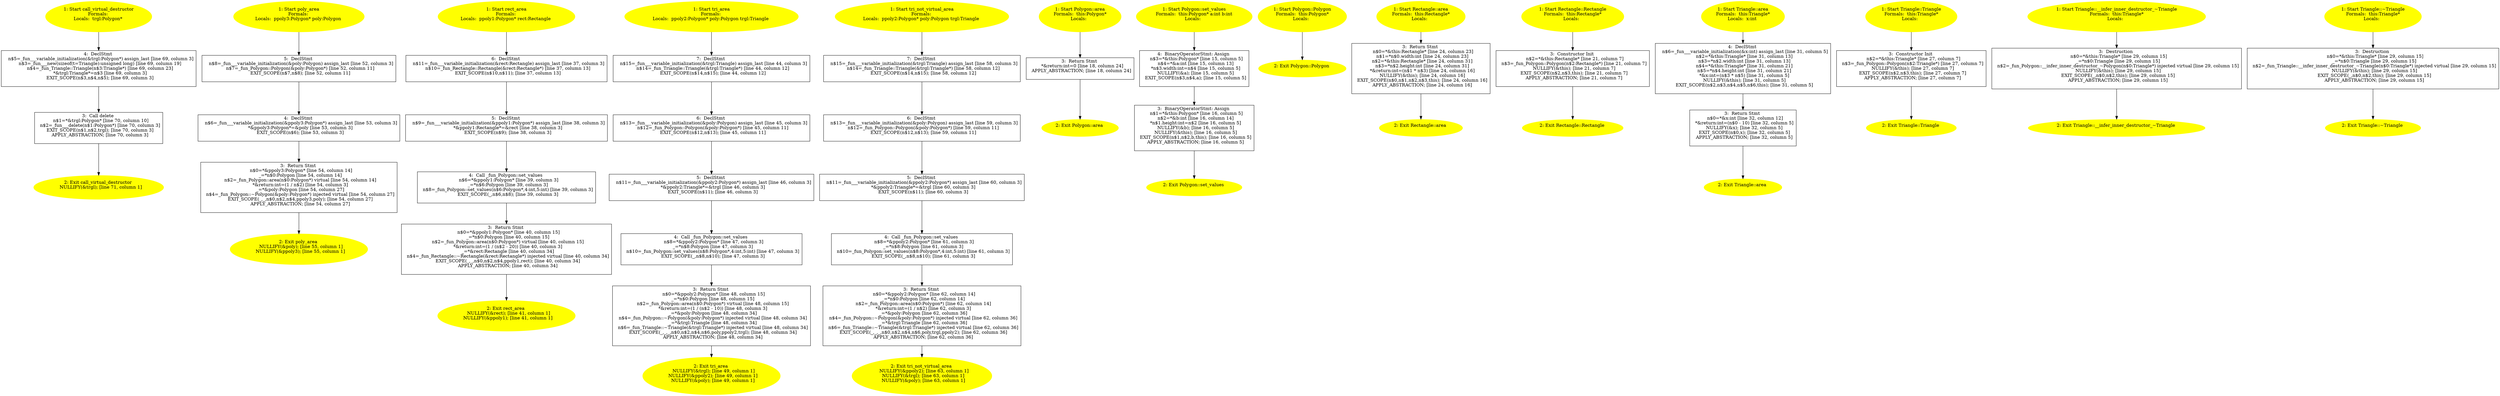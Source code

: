 /* @generated */
digraph cfg {
"call_virtual_destructor#6847397116347440235.d267757a410b72cac399f5e3d0ee0f45_1" [label="1: Start call_virtual_destructor\nFormals: \nLocals:  trgl:Polygon* \n  " color=yellow style=filled]
	

	 "call_virtual_destructor#6847397116347440235.d267757a410b72cac399f5e3d0ee0f45_1" -> "call_virtual_destructor#6847397116347440235.d267757a410b72cac399f5e3d0ee0f45_4" ;
"call_virtual_destructor#6847397116347440235.d267757a410b72cac399f5e3d0ee0f45_2" [label="2: Exit call_virtual_destructor \n   NULLIFY(&trgl); [line 71, column 1]\n " color=yellow style=filled]
	

"call_virtual_destructor#6847397116347440235.d267757a410b72cac399f5e3d0ee0f45_3" [label="3:  Call delete \n   n$1=*&trgl:Polygon* [line 70, column 10]\n  n$2=_fun___delete(n$1:Polygon*) [line 70, column 3]\n  EXIT_SCOPE(n$1,n$2,trgl); [line 70, column 3]\n  APPLY_ABSTRACTION; [line 70, column 3]\n " shape="box"]
	

	 "call_virtual_destructor#6847397116347440235.d267757a410b72cac399f5e3d0ee0f45_3" -> "call_virtual_destructor#6847397116347440235.d267757a410b72cac399f5e3d0ee0f45_2" ;
"call_virtual_destructor#6847397116347440235.d267757a410b72cac399f5e3d0ee0f45_4" [label="4:  DeclStmt \n   n$5=_fun___variable_initialization(&trgl:Polygon*) assign_last [line 69, column 3]\n  n$3=_fun___new(sizeof(t=Triangle):unsigned long) [line 69, column 19]\n  n$4=_fun_Triangle::Triangle(n$3:Triangle*) [line 69, column 23]\n  *&trgl:Triangle*=n$3 [line 69, column 3]\n  EXIT_SCOPE(n$3,n$4,n$5); [line 69, column 3]\n " shape="box"]
	

	 "call_virtual_destructor#6847397116347440235.d267757a410b72cac399f5e3d0ee0f45_4" -> "call_virtual_destructor#6847397116347440235.d267757a410b72cac399f5e3d0ee0f45_3" ;
"poly_area#4209622570361008343.816833144841084a7fd6071bbff4c354_1" [label="1: Start poly_area\nFormals: \nLocals:  ppoly3:Polygon* poly:Polygon \n  " color=yellow style=filled]
	

	 "poly_area#4209622570361008343.816833144841084a7fd6071bbff4c354_1" -> "poly_area#4209622570361008343.816833144841084a7fd6071bbff4c354_5" ;
"poly_area#4209622570361008343.816833144841084a7fd6071bbff4c354_2" [label="2: Exit poly_area \n   NULLIFY(&poly); [line 55, column 1]\n  NULLIFY(&ppoly3); [line 55, column 1]\n " color=yellow style=filled]
	

"poly_area#4209622570361008343.816833144841084a7fd6071bbff4c354_3" [label="3:  Return Stmt \n   n$0=*&ppoly3:Polygon* [line 54, column 14]\n  _=*n$0:Polygon [line 54, column 14]\n  n$2=_fun_Polygon::area(n$0:Polygon*) virtual [line 54, column 14]\n  *&return:int=(1 / n$2) [line 54, column 3]\n  _=*&poly:Polygon [line 54, column 27]\n  n$4=_fun_Polygon::~Polygon(&poly:Polygon*) injected virtual [line 54, column 27]\n  EXIT_SCOPE(_,_,n$0,n$2,n$4,ppoly3,poly); [line 54, column 27]\n  APPLY_ABSTRACTION; [line 54, column 27]\n " shape="box"]
	

	 "poly_area#4209622570361008343.816833144841084a7fd6071bbff4c354_3" -> "poly_area#4209622570361008343.816833144841084a7fd6071bbff4c354_2" ;
"poly_area#4209622570361008343.816833144841084a7fd6071bbff4c354_4" [label="4:  DeclStmt \n   n$6=_fun___variable_initialization(&ppoly3:Polygon*) assign_last [line 53, column 3]\n  *&ppoly3:Polygon*=&poly [line 53, column 3]\n  EXIT_SCOPE(n$6); [line 53, column 3]\n " shape="box"]
	

	 "poly_area#4209622570361008343.816833144841084a7fd6071bbff4c354_4" -> "poly_area#4209622570361008343.816833144841084a7fd6071bbff4c354_3" ;
"poly_area#4209622570361008343.816833144841084a7fd6071bbff4c354_5" [label="5:  DeclStmt \n   n$8=_fun___variable_initialization(&poly:Polygon) assign_last [line 52, column 3]\n  n$7=_fun_Polygon::Polygon(&poly:Polygon*) [line 52, column 11]\n  EXIT_SCOPE(n$7,n$8); [line 52, column 11]\n " shape="box"]
	

	 "poly_area#4209622570361008343.816833144841084a7fd6071bbff4c354_5" -> "poly_area#4209622570361008343.816833144841084a7fd6071bbff4c354_4" ;
"rect_area#9087317270636867019.dedb17c23e2d96ddd6e1087003e78815_1" [label="1: Start rect_area\nFormals: \nLocals:  ppoly1:Polygon* rect:Rectangle \n  " color=yellow style=filled]
	

	 "rect_area#9087317270636867019.dedb17c23e2d96ddd6e1087003e78815_1" -> "rect_area#9087317270636867019.dedb17c23e2d96ddd6e1087003e78815_6" ;
"rect_area#9087317270636867019.dedb17c23e2d96ddd6e1087003e78815_2" [label="2: Exit rect_area \n   NULLIFY(&rect); [line 41, column 1]\n  NULLIFY(&ppoly1); [line 41, column 1]\n " color=yellow style=filled]
	

"rect_area#9087317270636867019.dedb17c23e2d96ddd6e1087003e78815_3" [label="3:  Return Stmt \n   n$0=*&ppoly1:Polygon* [line 40, column 15]\n  _=*n$0:Polygon [line 40, column 15]\n  n$2=_fun_Polygon::area(n$0:Polygon*) virtual [line 40, column 15]\n  *&return:int=(1 / (n$2 - 20)) [line 40, column 3]\n  _=*&rect:Rectangle [line 40, column 34]\n  n$4=_fun_Rectangle::~Rectangle(&rect:Rectangle*) injected virtual [line 40, column 34]\n  EXIT_SCOPE(_,_,n$0,n$2,n$4,ppoly1,rect); [line 40, column 34]\n  APPLY_ABSTRACTION; [line 40, column 34]\n " shape="box"]
	

	 "rect_area#9087317270636867019.dedb17c23e2d96ddd6e1087003e78815_3" -> "rect_area#9087317270636867019.dedb17c23e2d96ddd6e1087003e78815_2" ;
"rect_area#9087317270636867019.dedb17c23e2d96ddd6e1087003e78815_4" [label="4:  Call _fun_Polygon::set_values \n   n$6=*&ppoly1:Polygon* [line 39, column 3]\n  _=*n$6:Polygon [line 39, column 3]\n  n$8=_fun_Polygon::set_values(n$6:Polygon*,4:int,5:int) [line 39, column 3]\n  EXIT_SCOPE(_,n$6,n$8); [line 39, column 3]\n " shape="box"]
	

	 "rect_area#9087317270636867019.dedb17c23e2d96ddd6e1087003e78815_4" -> "rect_area#9087317270636867019.dedb17c23e2d96ddd6e1087003e78815_3" ;
"rect_area#9087317270636867019.dedb17c23e2d96ddd6e1087003e78815_5" [label="5:  DeclStmt \n   n$9=_fun___variable_initialization(&ppoly1:Polygon*) assign_last [line 38, column 3]\n  *&ppoly1:Rectangle*=&rect [line 38, column 3]\n  EXIT_SCOPE(n$9); [line 38, column 3]\n " shape="box"]
	

	 "rect_area#9087317270636867019.dedb17c23e2d96ddd6e1087003e78815_5" -> "rect_area#9087317270636867019.dedb17c23e2d96ddd6e1087003e78815_4" ;
"rect_area#9087317270636867019.dedb17c23e2d96ddd6e1087003e78815_6" [label="6:  DeclStmt \n   n$11=_fun___variable_initialization(&rect:Rectangle) assign_last [line 37, column 3]\n  n$10=_fun_Rectangle::Rectangle(&rect:Rectangle*) [line 37, column 13]\n  EXIT_SCOPE(n$10,n$11); [line 37, column 13]\n " shape="box"]
	

	 "rect_area#9087317270636867019.dedb17c23e2d96ddd6e1087003e78815_6" -> "rect_area#9087317270636867019.dedb17c23e2d96ddd6e1087003e78815_5" ;
"tri_area#1215149030941579879.cc7663ab4ea89457778545059b70bc38_1" [label="1: Start tri_area\nFormals: \nLocals:  ppoly2:Polygon* poly:Polygon trgl:Triangle \n  " color=yellow style=filled]
	

	 "tri_area#1215149030941579879.cc7663ab4ea89457778545059b70bc38_1" -> "tri_area#1215149030941579879.cc7663ab4ea89457778545059b70bc38_7" ;
"tri_area#1215149030941579879.cc7663ab4ea89457778545059b70bc38_2" [label="2: Exit tri_area \n   NULLIFY(&trgl); [line 49, column 1]\n  NULLIFY(&ppoly2); [line 49, column 1]\n  NULLIFY(&poly); [line 49, column 1]\n " color=yellow style=filled]
	

"tri_area#1215149030941579879.cc7663ab4ea89457778545059b70bc38_3" [label="3:  Return Stmt \n   n$0=*&ppoly2:Polygon* [line 48, column 15]\n  _=*n$0:Polygon [line 48, column 15]\n  n$2=_fun_Polygon::area(n$0:Polygon*) virtual [line 48, column 15]\n  *&return:int=(1 / (n$2 - 10)) [line 48, column 3]\n  _=*&poly:Polygon [line 48, column 34]\n  n$4=_fun_Polygon::~Polygon(&poly:Polygon*) injected virtual [line 48, column 34]\n  _=*&trgl:Triangle [line 48, column 34]\n  n$6=_fun_Triangle::~Triangle(&trgl:Triangle*) injected virtual [line 48, column 34]\n  EXIT_SCOPE(_,_,_,n$0,n$2,n$4,n$6,poly,ppoly2,trgl); [line 48, column 34]\n  APPLY_ABSTRACTION; [line 48, column 34]\n " shape="box"]
	

	 "tri_area#1215149030941579879.cc7663ab4ea89457778545059b70bc38_3" -> "tri_area#1215149030941579879.cc7663ab4ea89457778545059b70bc38_2" ;
"tri_area#1215149030941579879.cc7663ab4ea89457778545059b70bc38_4" [label="4:  Call _fun_Polygon::set_values \n   n$8=*&ppoly2:Polygon* [line 47, column 3]\n  _=*n$8:Polygon [line 47, column 3]\n  n$10=_fun_Polygon::set_values(n$8:Polygon*,4:int,5:int) [line 47, column 3]\n  EXIT_SCOPE(_,n$8,n$10); [line 47, column 3]\n " shape="box"]
	

	 "tri_area#1215149030941579879.cc7663ab4ea89457778545059b70bc38_4" -> "tri_area#1215149030941579879.cc7663ab4ea89457778545059b70bc38_3" ;
"tri_area#1215149030941579879.cc7663ab4ea89457778545059b70bc38_5" [label="5:  DeclStmt \n   n$11=_fun___variable_initialization(&ppoly2:Polygon*) assign_last [line 46, column 3]\n  *&ppoly2:Triangle*=&trgl [line 46, column 3]\n  EXIT_SCOPE(n$11); [line 46, column 3]\n " shape="box"]
	

	 "tri_area#1215149030941579879.cc7663ab4ea89457778545059b70bc38_5" -> "tri_area#1215149030941579879.cc7663ab4ea89457778545059b70bc38_4" ;
"tri_area#1215149030941579879.cc7663ab4ea89457778545059b70bc38_6" [label="6:  DeclStmt \n   n$13=_fun___variable_initialization(&poly:Polygon) assign_last [line 45, column 3]\n  n$12=_fun_Polygon::Polygon(&poly:Polygon*) [line 45, column 11]\n  EXIT_SCOPE(n$12,n$13); [line 45, column 11]\n " shape="box"]
	

	 "tri_area#1215149030941579879.cc7663ab4ea89457778545059b70bc38_6" -> "tri_area#1215149030941579879.cc7663ab4ea89457778545059b70bc38_5" ;
"tri_area#1215149030941579879.cc7663ab4ea89457778545059b70bc38_7" [label="7:  DeclStmt \n   n$15=_fun___variable_initialization(&trgl:Triangle) assign_last [line 44, column 3]\n  n$14=_fun_Triangle::Triangle(&trgl:Triangle*) [line 44, column 12]\n  EXIT_SCOPE(n$14,n$15); [line 44, column 12]\n " shape="box"]
	

	 "tri_area#1215149030941579879.cc7663ab4ea89457778545059b70bc38_7" -> "tri_area#1215149030941579879.cc7663ab4ea89457778545059b70bc38_6" ;
"tri_not_virtual_area#9435562296359660595.88e7106fc7dcfd34401502a9deb415ac_1" [label="1: Start tri_not_virtual_area\nFormals: \nLocals:  ppoly2:Polygon* poly:Polygon trgl:Triangle \n  " color=yellow style=filled]
	

	 "tri_not_virtual_area#9435562296359660595.88e7106fc7dcfd34401502a9deb415ac_1" -> "tri_not_virtual_area#9435562296359660595.88e7106fc7dcfd34401502a9deb415ac_7" ;
"tri_not_virtual_area#9435562296359660595.88e7106fc7dcfd34401502a9deb415ac_2" [label="2: Exit tri_not_virtual_area \n   NULLIFY(&ppoly2); [line 63, column 1]\n  NULLIFY(&trgl); [line 63, column 1]\n  NULLIFY(&poly); [line 63, column 1]\n " color=yellow style=filled]
	

"tri_not_virtual_area#9435562296359660595.88e7106fc7dcfd34401502a9deb415ac_3" [label="3:  Return Stmt \n   n$0=*&ppoly2:Polygon* [line 62, column 14]\n  _=*n$0:Polygon [line 62, column 14]\n  n$2=_fun_Polygon::area(n$0:Polygon*) [line 62, column 14]\n  *&return:int=(1 / n$2) [line 62, column 3]\n  _=*&poly:Polygon [line 62, column 36]\n  n$4=_fun_Polygon::~Polygon(&poly:Polygon*) injected virtual [line 62, column 36]\n  _=*&trgl:Triangle [line 62, column 36]\n  n$6=_fun_Triangle::~Triangle(&trgl:Triangle*) injected virtual [line 62, column 36]\n  EXIT_SCOPE(_,_,_,n$0,n$2,n$4,n$6,poly,trgl,ppoly2); [line 62, column 36]\n  APPLY_ABSTRACTION; [line 62, column 36]\n " shape="box"]
	

	 "tri_not_virtual_area#9435562296359660595.88e7106fc7dcfd34401502a9deb415ac_3" -> "tri_not_virtual_area#9435562296359660595.88e7106fc7dcfd34401502a9deb415ac_2" ;
"tri_not_virtual_area#9435562296359660595.88e7106fc7dcfd34401502a9deb415ac_4" [label="4:  Call _fun_Polygon::set_values \n   n$8=*&ppoly2:Polygon* [line 61, column 3]\n  _=*n$8:Polygon [line 61, column 3]\n  n$10=_fun_Polygon::set_values(n$8:Polygon*,4:int,5:int) [line 61, column 3]\n  EXIT_SCOPE(_,n$8,n$10); [line 61, column 3]\n " shape="box"]
	

	 "tri_not_virtual_area#9435562296359660595.88e7106fc7dcfd34401502a9deb415ac_4" -> "tri_not_virtual_area#9435562296359660595.88e7106fc7dcfd34401502a9deb415ac_3" ;
"tri_not_virtual_area#9435562296359660595.88e7106fc7dcfd34401502a9deb415ac_5" [label="5:  DeclStmt \n   n$11=_fun___variable_initialization(&ppoly2:Polygon*) assign_last [line 60, column 3]\n  *&ppoly2:Triangle*=&trgl [line 60, column 3]\n  EXIT_SCOPE(n$11); [line 60, column 3]\n " shape="box"]
	

	 "tri_not_virtual_area#9435562296359660595.88e7106fc7dcfd34401502a9deb415ac_5" -> "tri_not_virtual_area#9435562296359660595.88e7106fc7dcfd34401502a9deb415ac_4" ;
"tri_not_virtual_area#9435562296359660595.88e7106fc7dcfd34401502a9deb415ac_6" [label="6:  DeclStmt \n   n$13=_fun___variable_initialization(&poly:Polygon) assign_last [line 59, column 3]\n  n$12=_fun_Polygon::Polygon(&poly:Polygon*) [line 59, column 11]\n  EXIT_SCOPE(n$12,n$13); [line 59, column 11]\n " shape="box"]
	

	 "tri_not_virtual_area#9435562296359660595.88e7106fc7dcfd34401502a9deb415ac_6" -> "tri_not_virtual_area#9435562296359660595.88e7106fc7dcfd34401502a9deb415ac_5" ;
"tri_not_virtual_area#9435562296359660595.88e7106fc7dcfd34401502a9deb415ac_7" [label="7:  DeclStmt \n   n$15=_fun___variable_initialization(&trgl:Triangle) assign_last [line 58, column 3]\n  n$14=_fun_Triangle::Triangle(&trgl:Triangle*) [line 58, column 12]\n  EXIT_SCOPE(n$14,n$15); [line 58, column 12]\n " shape="box"]
	

	 "tri_not_virtual_area#9435562296359660595.88e7106fc7dcfd34401502a9deb415ac_7" -> "tri_not_virtual_area#9435562296359660595.88e7106fc7dcfd34401502a9deb415ac_6" ;
"area#Polygon#(14534668876010564879).ccccc470b1eafda401273f4b27bbfa9f_1" [label="1: Start Polygon::area\nFormals:  this:Polygon*\nLocals:  \n  " color=yellow style=filled]
	

	 "area#Polygon#(14534668876010564879).ccccc470b1eafda401273f4b27bbfa9f_1" -> "area#Polygon#(14534668876010564879).ccccc470b1eafda401273f4b27bbfa9f_3" ;
"area#Polygon#(14534668876010564879).ccccc470b1eafda401273f4b27bbfa9f_2" [label="2: Exit Polygon::area \n  " color=yellow style=filled]
	

"area#Polygon#(14534668876010564879).ccccc470b1eafda401273f4b27bbfa9f_3" [label="3:  Return Stmt \n   *&return:int=0 [line 18, column 24]\n  APPLY_ABSTRACTION; [line 18, column 24]\n " shape="box"]
	

	 "area#Polygon#(14534668876010564879).ccccc470b1eafda401273f4b27bbfa9f_3" -> "area#Polygon#(14534668876010564879).ccccc470b1eafda401273f4b27bbfa9f_2" ;
"set_values#Polygon#(2698446688876490094).f9216ba6d3085c8bce59aeddec27f348_1" [label="1: Start Polygon::set_values\nFormals:  this:Polygon* a:int b:int\nLocals:  \n  " color=yellow style=filled]
	

	 "set_values#Polygon#(2698446688876490094).f9216ba6d3085c8bce59aeddec27f348_1" -> "set_values#Polygon#(2698446688876490094).f9216ba6d3085c8bce59aeddec27f348_4" ;
"set_values#Polygon#(2698446688876490094).f9216ba6d3085c8bce59aeddec27f348_2" [label="2: Exit Polygon::set_values \n  " color=yellow style=filled]
	

"set_values#Polygon#(2698446688876490094).f9216ba6d3085c8bce59aeddec27f348_3" [label="3:  BinaryOperatorStmt: Assign \n   n$1=*&this:Polygon* [line 16, column 5]\n  n$2=*&b:int [line 16, column 14]\n  *n$1.height:int=n$2 [line 16, column 5]\n  NULLIFY(&b); [line 16, column 5]\n  NULLIFY(&this); [line 16, column 5]\n  EXIT_SCOPE(n$1,n$2,b,this); [line 16, column 5]\n  APPLY_ABSTRACTION; [line 16, column 5]\n " shape="box"]
	

	 "set_values#Polygon#(2698446688876490094).f9216ba6d3085c8bce59aeddec27f348_3" -> "set_values#Polygon#(2698446688876490094).f9216ba6d3085c8bce59aeddec27f348_2" ;
"set_values#Polygon#(2698446688876490094).f9216ba6d3085c8bce59aeddec27f348_4" [label="4:  BinaryOperatorStmt: Assign \n   n$3=*&this:Polygon* [line 15, column 5]\n  n$4=*&a:int [line 15, column 13]\n  *n$3.width:int=n$4 [line 15, column 5]\n  NULLIFY(&a); [line 15, column 5]\n  EXIT_SCOPE(n$3,n$4,a); [line 15, column 5]\n " shape="box"]
	

	 "set_values#Polygon#(2698446688876490094).f9216ba6d3085c8bce59aeddec27f348_4" -> "set_values#Polygon#(2698446688876490094).f9216ba6d3085c8bce59aeddec27f348_3" ;
"Polygon#Polygon#{10850889526924573388}.39fcc5831c0234f5743317d6969628c2_1" [label="1: Start Polygon::Polygon\nFormals:  this:Polygon*\nLocals:  \n  " color=yellow style=filled]
	

	 "Polygon#Polygon#{10850889526924573388}.39fcc5831c0234f5743317d6969628c2_1" -> "Polygon#Polygon#{10850889526924573388}.39fcc5831c0234f5743317d6969628c2_2" ;
"Polygon#Polygon#{10850889526924573388}.39fcc5831c0234f5743317d6969628c2_2" [label="2: Exit Polygon::Polygon \n  " color=yellow style=filled]
	

"area#Rectangle#(14534668876010564879).9b17971eaa6024f5a21d98d4b495fbd8_1" [label="1: Start Rectangle::area\nFormals:  this:Rectangle*\nLocals:  \n  " color=yellow style=filled]
	

	 "area#Rectangle#(14534668876010564879).9b17971eaa6024f5a21d98d4b495fbd8_1" -> "area#Rectangle#(14534668876010564879).9b17971eaa6024f5a21d98d4b495fbd8_3" ;
"area#Rectangle#(14534668876010564879).9b17971eaa6024f5a21d98d4b495fbd8_2" [label="2: Exit Rectangle::area \n  " color=yellow style=filled]
	

"area#Rectangle#(14534668876010564879).9b17971eaa6024f5a21d98d4b495fbd8_3" [label="3:  Return Stmt \n   n$0=*&this:Rectangle* [line 24, column 23]\n  n$1=*n$0.width:int [line 24, column 23]\n  n$2=*&this:Rectangle* [line 24, column 31]\n  n$3=*n$2.height:int [line 24, column 31]\n  *&return:int=(n$1 * n$3) [line 24, column 16]\n  NULLIFY(&this); [line 24, column 16]\n  EXIT_SCOPE(n$0,n$1,n$2,n$3,this); [line 24, column 16]\n  APPLY_ABSTRACTION; [line 24, column 16]\n " shape="box"]
	

	 "area#Rectangle#(14534668876010564879).9b17971eaa6024f5a21d98d4b495fbd8_3" -> "area#Rectangle#(14534668876010564879).9b17971eaa6024f5a21d98d4b495fbd8_2" ;
"Rectangle#Rectangle#{548993796743293985}.386f89cceb4c14e4fc014bcc1ec86f4b_1" [label="1: Start Rectangle::Rectangle\nFormals:  this:Rectangle*\nLocals:  \n  " color=yellow style=filled]
	

	 "Rectangle#Rectangle#{548993796743293985}.386f89cceb4c14e4fc014bcc1ec86f4b_1" -> "Rectangle#Rectangle#{548993796743293985}.386f89cceb4c14e4fc014bcc1ec86f4b_3" ;
"Rectangle#Rectangle#{548993796743293985}.386f89cceb4c14e4fc014bcc1ec86f4b_2" [label="2: Exit Rectangle::Rectangle \n  " color=yellow style=filled]
	

"Rectangle#Rectangle#{548993796743293985}.386f89cceb4c14e4fc014bcc1ec86f4b_3" [label="3:  Constructor Init \n   n$2=*&this:Rectangle* [line 21, column 7]\n  n$3=_fun_Polygon::Polygon(n$2:Rectangle*) [line 21, column 7]\n  NULLIFY(&this); [line 21, column 7]\n  EXIT_SCOPE(n$2,n$3,this); [line 21, column 7]\n  APPLY_ABSTRACTION; [line 21, column 7]\n " shape="box"]
	

	 "Rectangle#Rectangle#{548993796743293985}.386f89cceb4c14e4fc014bcc1ec86f4b_3" -> "Rectangle#Rectangle#{548993796743293985}.386f89cceb4c14e4fc014bcc1ec86f4b_2" ;
"area#Triangle#(14534668876010564879).b2c96bbb8f170e9d12180637dc0d6da3_1" [label="1: Start Triangle::area\nFormals:  this:Triangle*\nLocals:  x:int \n  " color=yellow style=filled]
	

	 "area#Triangle#(14534668876010564879).b2c96bbb8f170e9d12180637dc0d6da3_1" -> "area#Triangle#(14534668876010564879).b2c96bbb8f170e9d12180637dc0d6da3_4" ;
"area#Triangle#(14534668876010564879).b2c96bbb8f170e9d12180637dc0d6da3_2" [label="2: Exit Triangle::area \n  " color=yellow style=filled]
	

"area#Triangle#(14534668876010564879).b2c96bbb8f170e9d12180637dc0d6da3_3" [label="3:  Return Stmt \n   n$0=*&x:int [line 32, column 12]\n  *&return:int=(n$0 - 10) [line 32, column 5]\n  NULLIFY(&x); [line 32, column 5]\n  EXIT_SCOPE(n$0,x); [line 32, column 5]\n  APPLY_ABSTRACTION; [line 32, column 5]\n " shape="box"]
	

	 "area#Triangle#(14534668876010564879).b2c96bbb8f170e9d12180637dc0d6da3_3" -> "area#Triangle#(14534668876010564879).b2c96bbb8f170e9d12180637dc0d6da3_2" ;
"area#Triangle#(14534668876010564879).b2c96bbb8f170e9d12180637dc0d6da3_4" [label="4:  DeclStmt \n   n$6=_fun___variable_initialization(&x:int) assign_last [line 31, column 5]\n  n$2=*&this:Triangle* [line 31, column 13]\n  n$3=*n$2.width:int [line 31, column 13]\n  n$4=*&this:Triangle* [line 31, column 21]\n  n$5=*n$4.height:int [line 31, column 21]\n  *&x:int=(n$3 * n$5) [line 31, column 5]\n  NULLIFY(&this); [line 31, column 5]\n  EXIT_SCOPE(n$2,n$3,n$4,n$5,n$6,this); [line 31, column 5]\n " shape="box"]
	

	 "area#Triangle#(14534668876010564879).b2c96bbb8f170e9d12180637dc0d6da3_4" -> "area#Triangle#(14534668876010564879).b2c96bbb8f170e9d12180637dc0d6da3_3" ;
"Triangle#Triangle#{15421032765127472541}.26bfd28d102273793a62fe013a50a7d1_1" [label="1: Start Triangle::Triangle\nFormals:  this:Triangle*\nLocals:  \n  " color=yellow style=filled]
	

	 "Triangle#Triangle#{15421032765127472541}.26bfd28d102273793a62fe013a50a7d1_1" -> "Triangle#Triangle#{15421032765127472541}.26bfd28d102273793a62fe013a50a7d1_3" ;
"Triangle#Triangle#{15421032765127472541}.26bfd28d102273793a62fe013a50a7d1_2" [label="2: Exit Triangle::Triangle \n  " color=yellow style=filled]
	

"Triangle#Triangle#{15421032765127472541}.26bfd28d102273793a62fe013a50a7d1_3" [label="3:  Constructor Init \n   n$2=*&this:Triangle* [line 27, column 7]\n  n$3=_fun_Polygon::Polygon(n$2:Triangle*) [line 27, column 7]\n  NULLIFY(&this); [line 27, column 7]\n  EXIT_SCOPE(n$2,n$3,this); [line 27, column 7]\n  APPLY_ABSTRACTION; [line 27, column 7]\n " shape="box"]
	

	 "Triangle#Triangle#{15421032765127472541}.26bfd28d102273793a62fe013a50a7d1_3" -> "Triangle#Triangle#{15421032765127472541}.26bfd28d102273793a62fe013a50a7d1_2" ;
"__infer_inner_destructor_~Triangle#Triangle#(14073216405110724792).c04c3fa3cd50a3125c149616f3af0105_1" [label="1: Start Triangle::__infer_inner_destructor_~Triangle\nFormals:  this:Triangle*\nLocals:  \n  " color=yellow style=filled]
	

	 "__infer_inner_destructor_~Triangle#Triangle#(14073216405110724792).c04c3fa3cd50a3125c149616f3af0105_1" -> "__infer_inner_destructor_~Triangle#Triangle#(14073216405110724792).c04c3fa3cd50a3125c149616f3af0105_3" ;
"__infer_inner_destructor_~Triangle#Triangle#(14073216405110724792).c04c3fa3cd50a3125c149616f3af0105_2" [label="2: Exit Triangle::__infer_inner_destructor_~Triangle \n  " color=yellow style=filled]
	

"__infer_inner_destructor_~Triangle#Triangle#(14073216405110724792).c04c3fa3cd50a3125c149616f3af0105_3" [label="3:  Destruction \n   n$0=*&this:Triangle* [line 29, column 15]\n  _=*n$0:Triangle [line 29, column 15]\n  n$2=_fun_Polygon::__infer_inner_destructor_~Polygon(n$0:Triangle*) injected virtual [line 29, column 15]\n  NULLIFY(&this); [line 29, column 15]\n  EXIT_SCOPE(_,n$0,n$2,this); [line 29, column 15]\n  APPLY_ABSTRACTION; [line 29, column 15]\n " shape="box"]
	

	 "__infer_inner_destructor_~Triangle#Triangle#(14073216405110724792).c04c3fa3cd50a3125c149616f3af0105_3" -> "__infer_inner_destructor_~Triangle#Triangle#(14073216405110724792).c04c3fa3cd50a3125c149616f3af0105_2" ;
"~Triangle#Triangle#(14073216405110724792).8adff4889e6d988a35e49531a9afaad5_1" [label="1: Start Triangle::~Triangle\nFormals:  this:Triangle*\nLocals:  \n  " color=yellow style=filled]
	

	 "~Triangle#Triangle#(14073216405110724792).8adff4889e6d988a35e49531a9afaad5_1" -> "~Triangle#Triangle#(14073216405110724792).8adff4889e6d988a35e49531a9afaad5_3" ;
"~Triangle#Triangle#(14073216405110724792).8adff4889e6d988a35e49531a9afaad5_2" [label="2: Exit Triangle::~Triangle \n  " color=yellow style=filled]
	

"~Triangle#Triangle#(14073216405110724792).8adff4889e6d988a35e49531a9afaad5_3" [label="3:  Destruction \n   n$0=*&this:Triangle* [line 29, column 15]\n  _=*n$0:Triangle [line 29, column 15]\n  n$2=_fun_Triangle::__infer_inner_destructor_~Triangle(n$0:Triangle*) injected virtual [line 29, column 15]\n  NULLIFY(&this); [line 29, column 15]\n  EXIT_SCOPE(_,n$0,n$2,this); [line 29, column 15]\n  APPLY_ABSTRACTION; [line 29, column 15]\n " shape="box"]
	

	 "~Triangle#Triangle#(14073216405110724792).8adff4889e6d988a35e49531a9afaad5_3" -> "~Triangle#Triangle#(14073216405110724792).8adff4889e6d988a35e49531a9afaad5_2" ;
}

